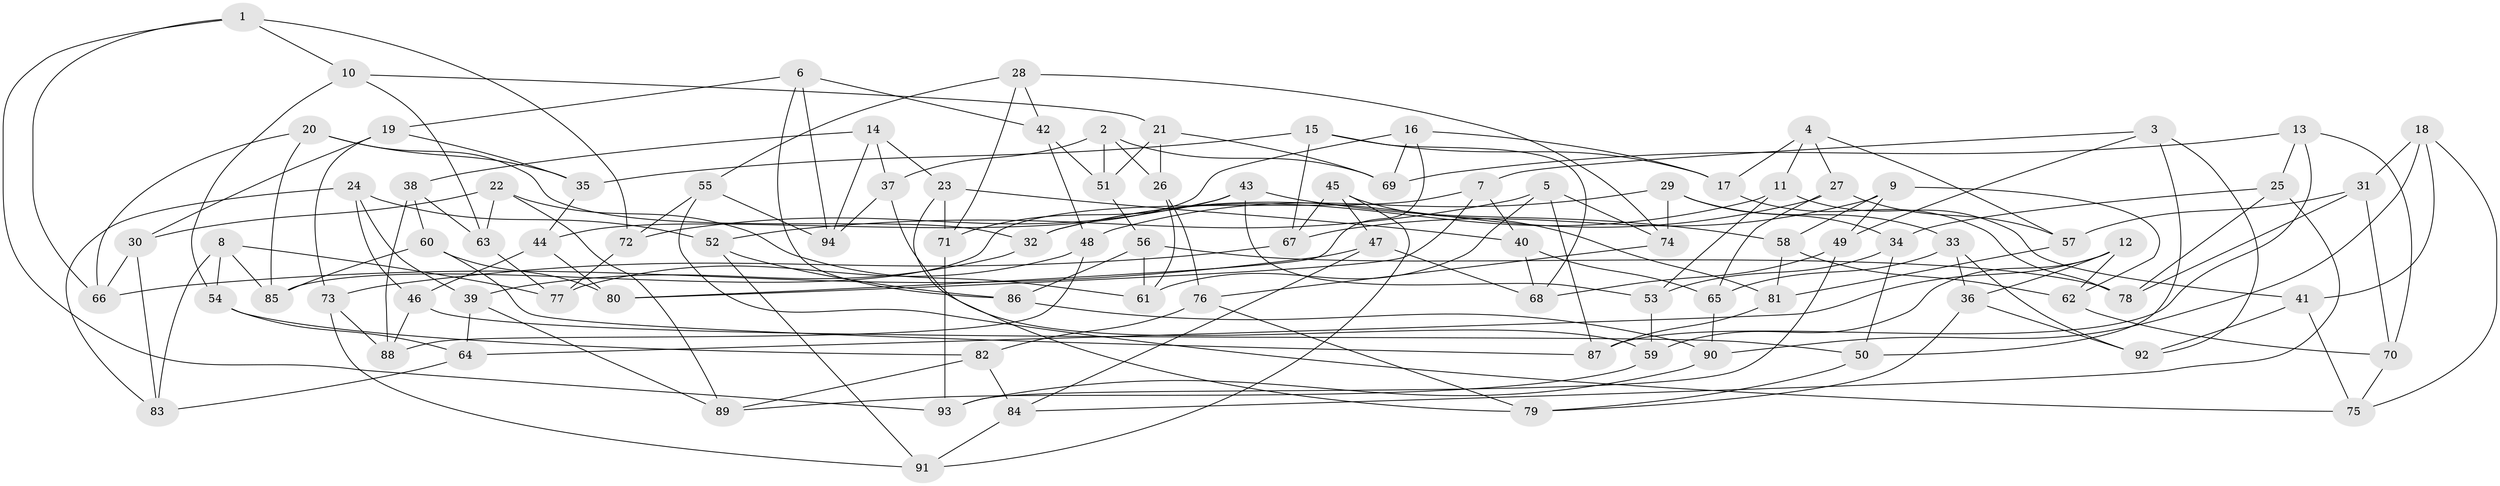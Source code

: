 // Generated by graph-tools (version 1.1) at 2025/16/03/09/25 04:16:43]
// undirected, 94 vertices, 188 edges
graph export_dot {
graph [start="1"]
  node [color=gray90,style=filled];
  1;
  2;
  3;
  4;
  5;
  6;
  7;
  8;
  9;
  10;
  11;
  12;
  13;
  14;
  15;
  16;
  17;
  18;
  19;
  20;
  21;
  22;
  23;
  24;
  25;
  26;
  27;
  28;
  29;
  30;
  31;
  32;
  33;
  34;
  35;
  36;
  37;
  38;
  39;
  40;
  41;
  42;
  43;
  44;
  45;
  46;
  47;
  48;
  49;
  50;
  51;
  52;
  53;
  54;
  55;
  56;
  57;
  58;
  59;
  60;
  61;
  62;
  63;
  64;
  65;
  66;
  67;
  68;
  69;
  70;
  71;
  72;
  73;
  74;
  75;
  76;
  77;
  78;
  79;
  80;
  81;
  82;
  83;
  84;
  85;
  86;
  87;
  88;
  89;
  90;
  91;
  92;
  93;
  94;
  1 -- 93;
  1 -- 66;
  1 -- 10;
  1 -- 72;
  2 -- 51;
  2 -- 26;
  2 -- 37;
  2 -- 69;
  3 -- 92;
  3 -- 49;
  3 -- 50;
  3 -- 7;
  4 -- 27;
  4 -- 11;
  4 -- 57;
  4 -- 17;
  5 -- 61;
  5 -- 87;
  5 -- 74;
  5 -- 52;
  6 -- 86;
  6 -- 42;
  6 -- 19;
  6 -- 94;
  7 -- 85;
  7 -- 80;
  7 -- 40;
  8 -- 54;
  8 -- 83;
  8 -- 85;
  8 -- 77;
  9 -- 58;
  9 -- 67;
  9 -- 49;
  9 -- 62;
  10 -- 63;
  10 -- 54;
  10 -- 21;
  11 -- 53;
  11 -- 32;
  11 -- 41;
  12 -- 64;
  12 -- 59;
  12 -- 62;
  12 -- 36;
  13 -- 69;
  13 -- 87;
  13 -- 25;
  13 -- 70;
  14 -- 37;
  14 -- 94;
  14 -- 38;
  14 -- 23;
  15 -- 67;
  15 -- 68;
  15 -- 35;
  15 -- 17;
  16 -- 17;
  16 -- 69;
  16 -- 44;
  16 -- 80;
  17 -- 78;
  18 -- 31;
  18 -- 41;
  18 -- 75;
  18 -- 90;
  19 -- 73;
  19 -- 35;
  19 -- 30;
  20 -- 85;
  20 -- 32;
  20 -- 35;
  20 -- 66;
  21 -- 69;
  21 -- 26;
  21 -- 51;
  22 -- 61;
  22 -- 63;
  22 -- 30;
  22 -- 89;
  23 -- 40;
  23 -- 71;
  23 -- 79;
  24 -- 39;
  24 -- 83;
  24 -- 46;
  24 -- 52;
  25 -- 34;
  25 -- 78;
  25 -- 84;
  26 -- 76;
  26 -- 61;
  27 -- 65;
  27 -- 57;
  27 -- 32;
  28 -- 55;
  28 -- 71;
  28 -- 74;
  28 -- 42;
  29 -- 48;
  29 -- 34;
  29 -- 33;
  29 -- 74;
  30 -- 66;
  30 -- 83;
  31 -- 70;
  31 -- 78;
  31 -- 57;
  32 -- 39;
  33 -- 65;
  33 -- 92;
  33 -- 36;
  34 -- 53;
  34 -- 50;
  35 -- 44;
  36 -- 92;
  36 -- 79;
  37 -- 59;
  37 -- 94;
  38 -- 88;
  38 -- 60;
  38 -- 63;
  39 -- 89;
  39 -- 64;
  40 -- 65;
  40 -- 68;
  41 -- 75;
  41 -- 92;
  42 -- 48;
  42 -- 51;
  43 -- 53;
  43 -- 72;
  43 -- 71;
  43 -- 58;
  44 -- 80;
  44 -- 46;
  45 -- 81;
  45 -- 67;
  45 -- 91;
  45 -- 47;
  46 -- 88;
  46 -- 50;
  47 -- 68;
  47 -- 66;
  47 -- 84;
  48 -- 77;
  48 -- 88;
  49 -- 68;
  49 -- 93;
  50 -- 79;
  51 -- 56;
  52 -- 91;
  52 -- 86;
  53 -- 59;
  54 -- 82;
  54 -- 64;
  55 -- 94;
  55 -- 75;
  55 -- 72;
  56 -- 61;
  56 -- 78;
  56 -- 86;
  57 -- 81;
  58 -- 81;
  58 -- 62;
  59 -- 89;
  60 -- 85;
  60 -- 87;
  60 -- 80;
  62 -- 70;
  63 -- 77;
  64 -- 83;
  65 -- 90;
  67 -- 73;
  70 -- 75;
  71 -- 93;
  72 -- 77;
  73 -- 91;
  73 -- 88;
  74 -- 76;
  76 -- 79;
  76 -- 82;
  81 -- 87;
  82 -- 89;
  82 -- 84;
  84 -- 91;
  86 -- 90;
  90 -- 93;
}
